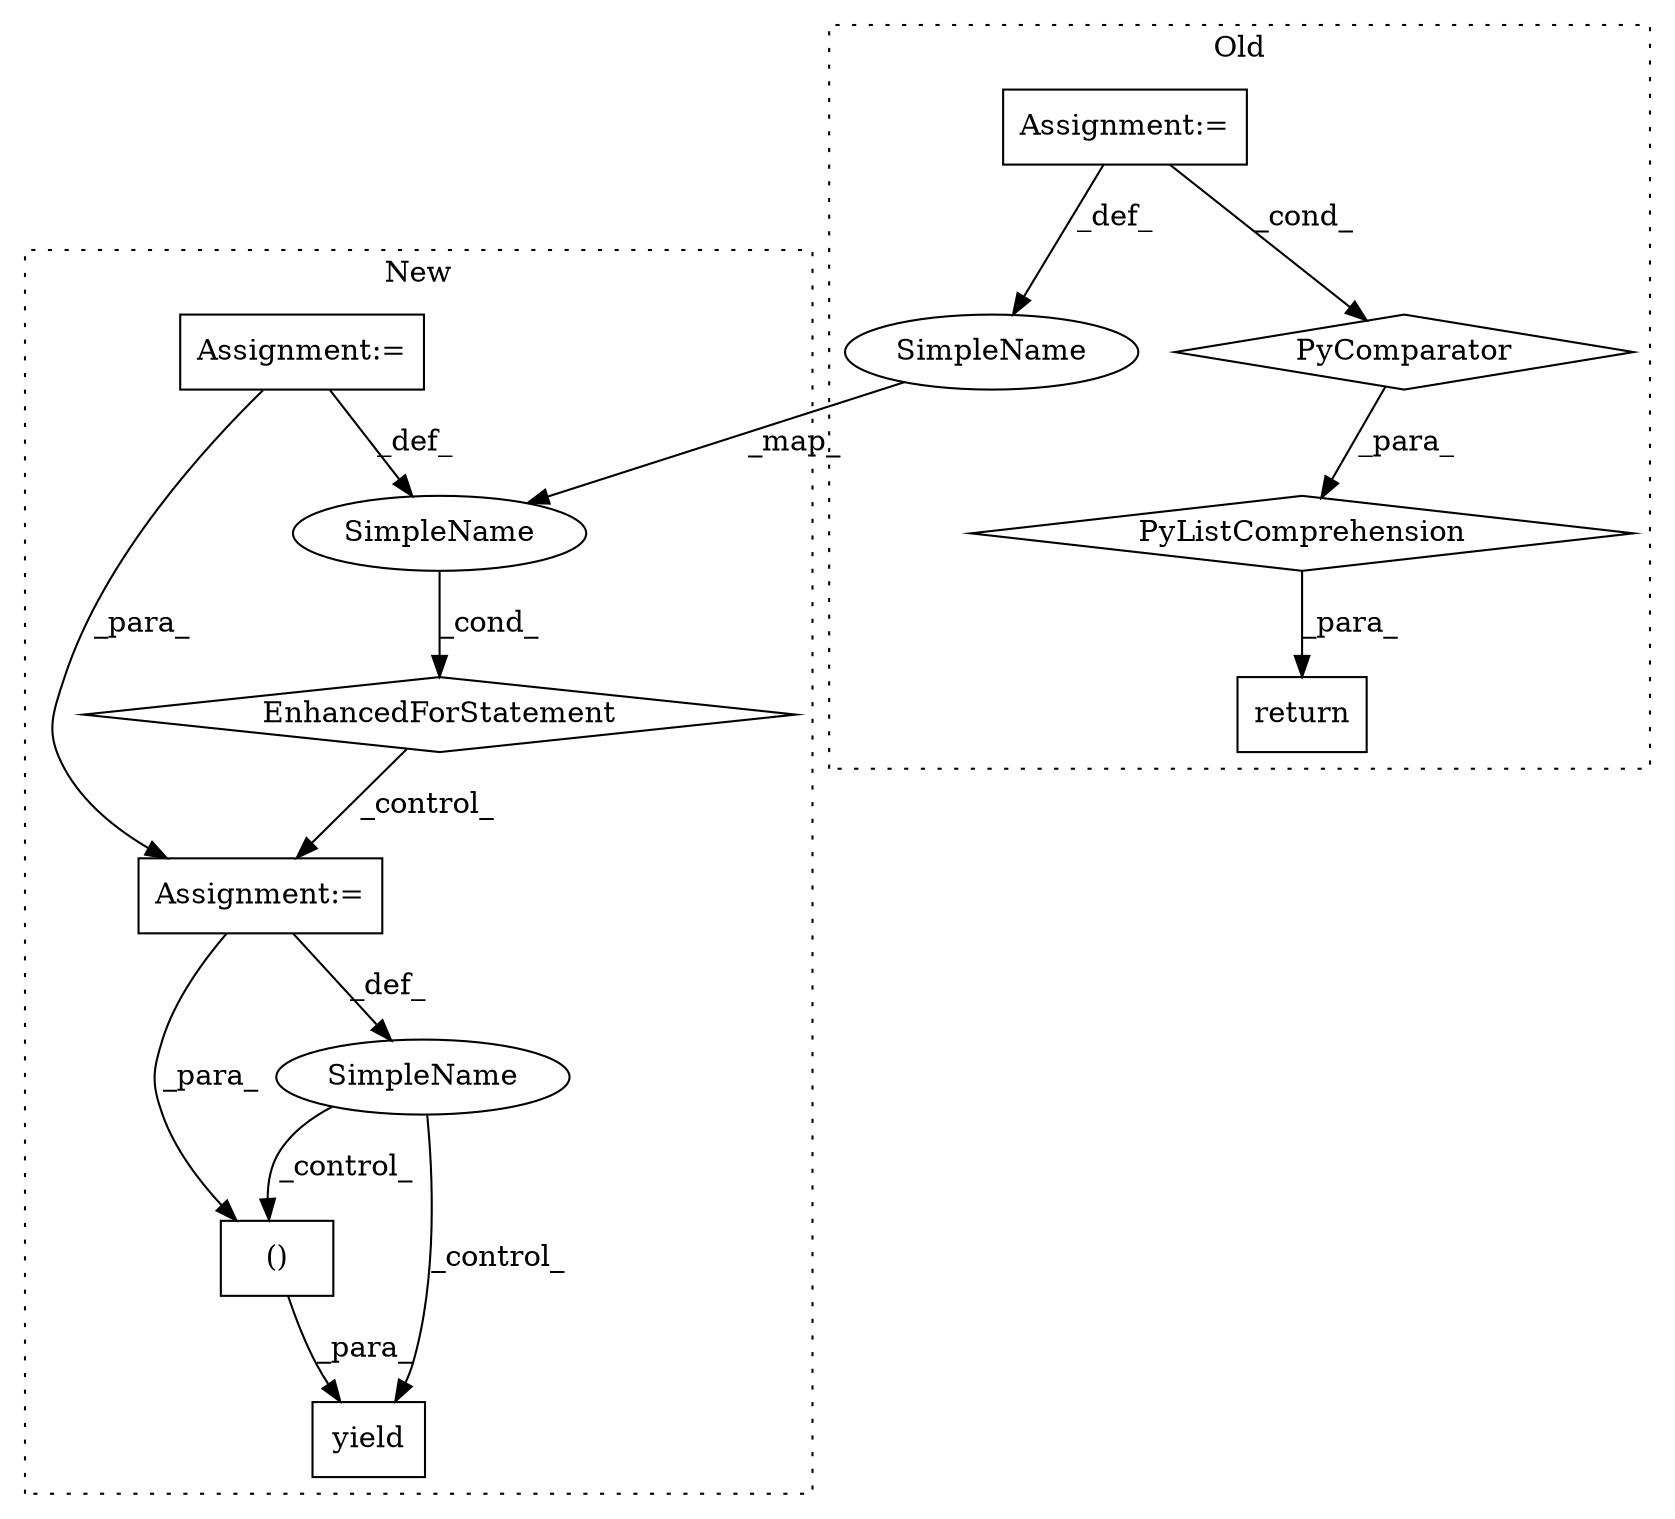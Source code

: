 digraph G {
subgraph cluster0 {
1 [label="PyComparator" a="113" s="12156" l="58" shape="diamond"];
3 [label="Assignment:=" a="7" s="12156" l="58" shape="box"];
6 [label="return" a="41" s="12535" l="7" shape="box"];
8 [label="SimpleName" a="42" s="12159" l="1" shape="ellipse"];
9 [label="PyListComprehension" a="109" s="12081" l="141" shape="diamond"];
label = "Old";
style="dotted";
}
subgraph cluster1 {
2 [label="yield" a="112" s="10470" l="18" shape="box"];
4 [label="Assignment:=" a="7" s="9954,10068" l="53,2" shape="box"];
5 [label="EnhancedForStatement" a="70" s="9954,10068" l="53,2" shape="diamond"];
7 [label="SimpleName" a="42" s="10011" l="12" shape="ellipse"];
10 [label="()" a="106" s="10488" l="40" shape="box"];
11 [label="SimpleName" a="42" s="10437" l="4" shape="ellipse"];
12 [label="Assignment:=" a="7" s="10299" l="1" shape="box"];
label = "New";
style="dotted";
}
1 -> 9 [label="_para_"];
3 -> 8 [label="_def_"];
3 -> 1 [label="_cond_"];
4 -> 12 [label="_para_"];
4 -> 7 [label="_def_"];
5 -> 12 [label="_control_"];
7 -> 5 [label="_cond_"];
8 -> 7 [label="_map_"];
9 -> 6 [label="_para_"];
10 -> 2 [label="_para_"];
11 -> 2 [label="_control_"];
11 -> 10 [label="_control_"];
12 -> 10 [label="_para_"];
12 -> 11 [label="_def_"];
}